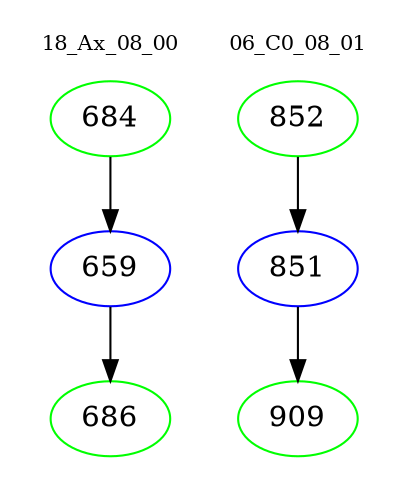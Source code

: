 digraph{
subgraph cluster_0 {
color = white
label = "18_Ax_08_00";
fontsize=10;
T0_684 [label="684", color="green"]
T0_684 -> T0_659 [color="black"]
T0_659 [label="659", color="blue"]
T0_659 -> T0_686 [color="black"]
T0_686 [label="686", color="green"]
}
subgraph cluster_1 {
color = white
label = "06_C0_08_01";
fontsize=10;
T1_852 [label="852", color="green"]
T1_852 -> T1_851 [color="black"]
T1_851 [label="851", color="blue"]
T1_851 -> T1_909 [color="black"]
T1_909 [label="909", color="green"]
}
}
